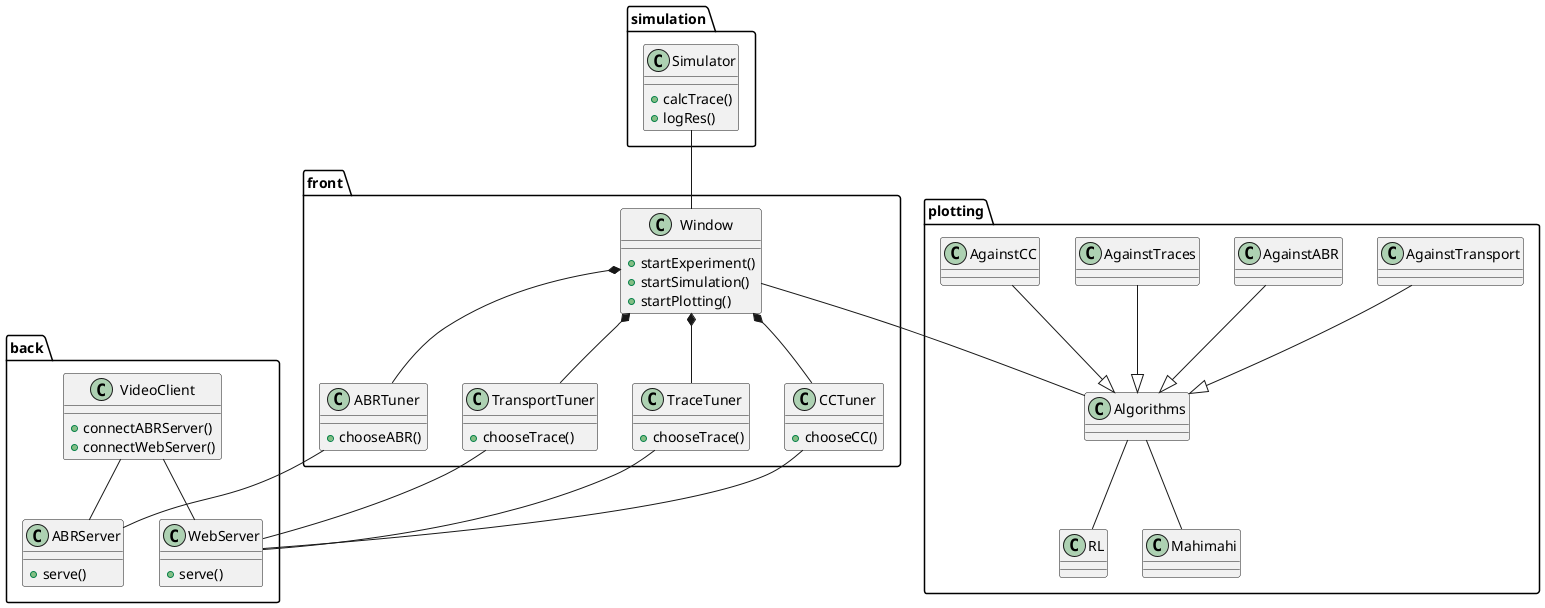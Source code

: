 @startuml
front.Window *-- front.TraceTuner
front.Window *-- front.CCTuner
front.Window *-- front.TransportTuner
front.Window *-- front.ABRTuner

back.VideoClient -- back.ABRServer
back.VideoClient -- back.WebServer
front.CCTuner -- back.WebServer
front.TraceTuner -- back.WebServer
front.TransportTuner -- back.WebServer
front.ABRTuner -- back.ABRServer

plotting.Algorithms -- plotting.RL
plotting.Algorithms -- plotting.Mahimahi
plotting.AgainstTraces --|> plotting.Algorithms
plotting.AgainstCC --|> plotting.Algorithms
plotting.AgainstTransport --|> plotting.Algorithms
plotting.AgainstABR --|> plotting.Algorithms
front.Window -- plotting.Algorithms

simulation.Simulator -- front.Window

class front.Window {
    +startExperiment()
    +startSimulation()
    +startPlotting()
}
class front.TraceTuner {
    +chooseTrace()
}
class front.CCTuner {
    +chooseCC()
}
class front.TransportTuner {
    +chooseTrace()
}
class front.ABRTuner {
    +chooseABR()
}


class simulation.Simulator {
    +calcTrace()
    +logRes()
}

class back.VideoClient {
    +connectABRServer()
    +connectWebServer()
}
class back.ABRServer {
    +serve()
}
class back.WebServer {
    +serve()
}
@enduml
